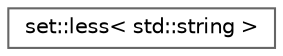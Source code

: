digraph "类继承关系图"
{
 // LATEX_PDF_SIZE
  bgcolor="transparent";
  edge [fontname=Helvetica,fontsize=10,labelfontname=Helvetica,labelfontsize=10];
  node [fontname=Helvetica,fontsize=10,shape=box,height=0.2,width=0.4];
  rankdir="LR";
  Node0 [id="Node000000",label="set::less\< std::string \>",height=0.2,width=0.4,color="grey40", fillcolor="white", style="filled",URL="$structset_1_1less_3_01std_1_1string_01_4.html",tooltip=" "];
}
